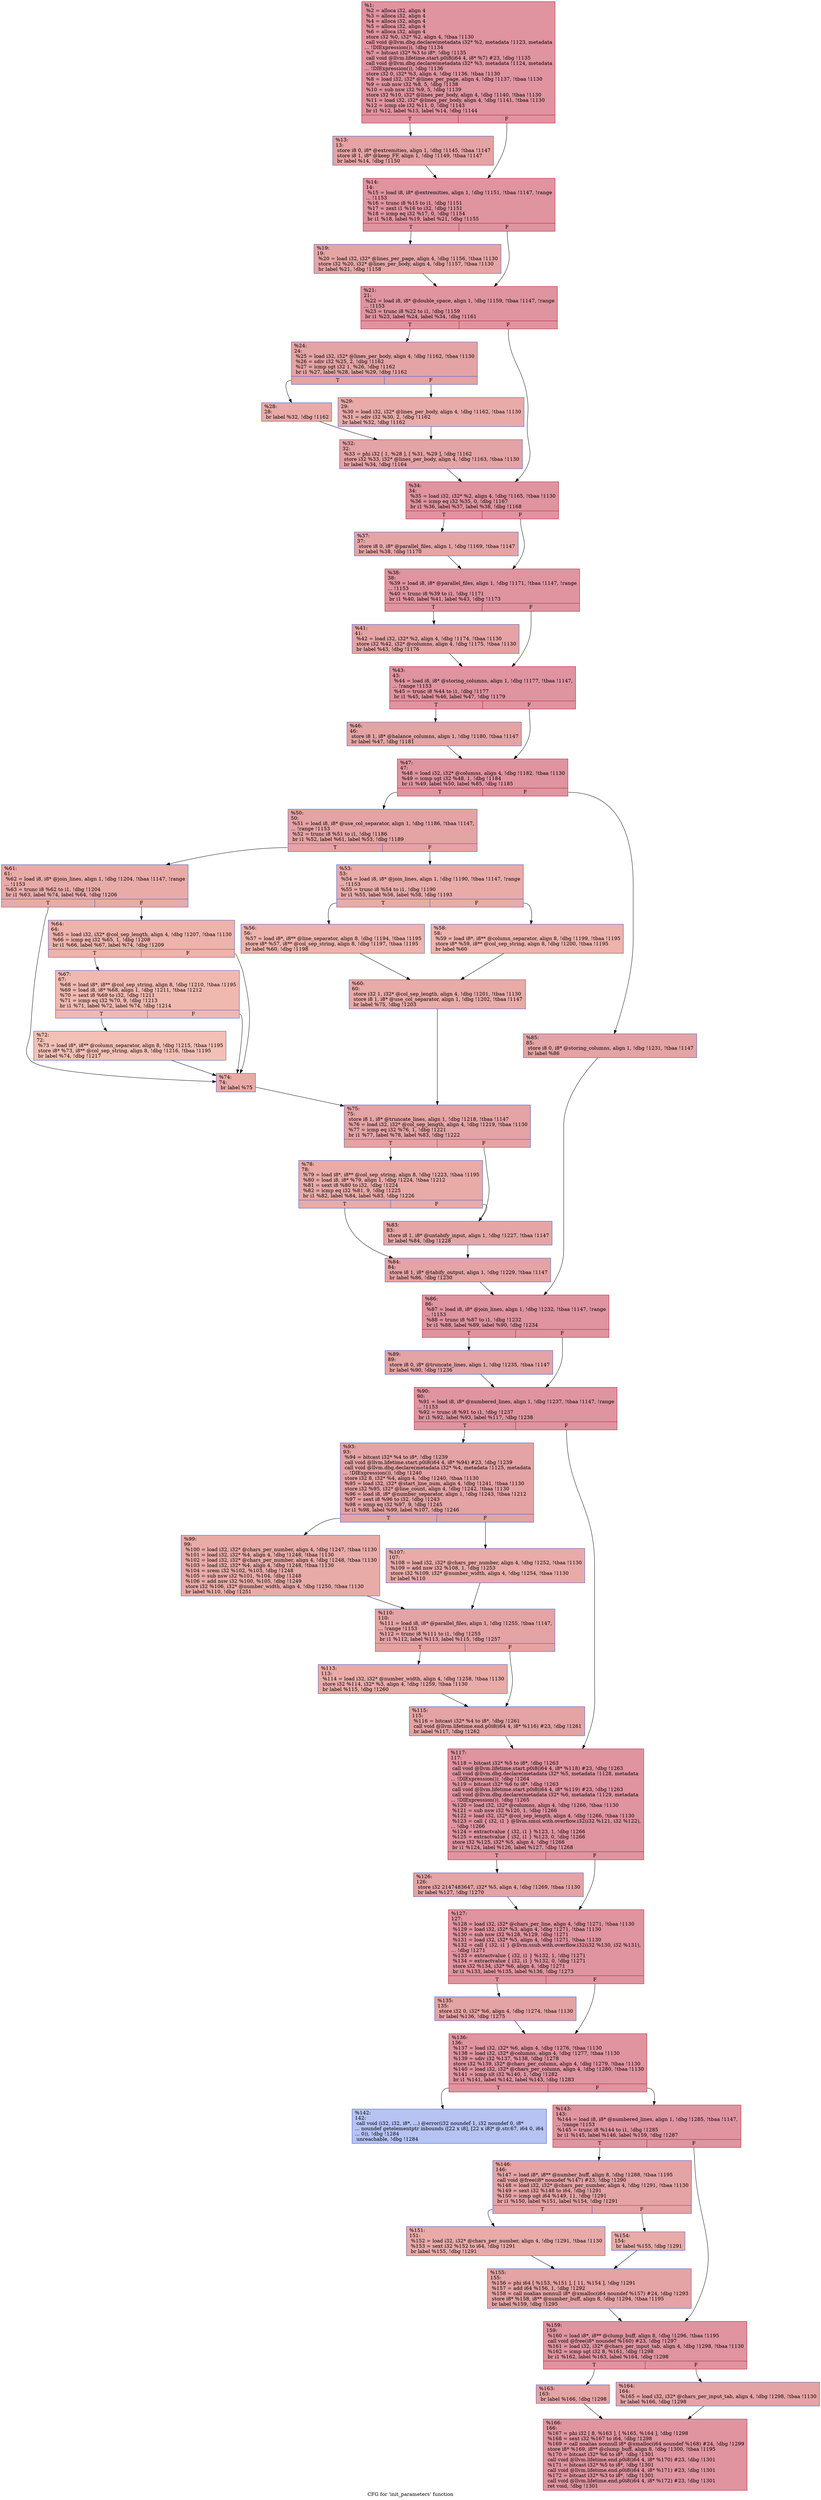 digraph "CFG for 'init_parameters' function" {
	label="CFG for 'init_parameters' function";

	Node0x16019e0 [shape=record,color="#b70d28ff", style=filled, fillcolor="#b70d2870",label="{%1:\l  %2 = alloca i32, align 4\l  %3 = alloca i32, align 4\l  %4 = alloca i32, align 4\l  %5 = alloca i32, align 4\l  %6 = alloca i32, align 4\l  store i32 %0, i32* %2, align 4, !tbaa !1130\l  call void @llvm.dbg.declare(metadata i32* %2, metadata !1123, metadata\l... !DIExpression()), !dbg !1134\l  %7 = bitcast i32* %3 to i8*, !dbg !1135\l  call void @llvm.lifetime.start.p0i8(i64 4, i8* %7) #23, !dbg !1135\l  call void @llvm.dbg.declare(metadata i32* %3, metadata !1124, metadata\l... !DIExpression()), !dbg !1136\l  store i32 0, i32* %3, align 4, !dbg !1136, !tbaa !1130\l  %8 = load i32, i32* @lines_per_page, align 4, !dbg !1137, !tbaa !1130\l  %9 = sub nsw i32 %8, 5, !dbg !1138\l  %10 = sub nsw i32 %9, 5, !dbg !1139\l  store i32 %10, i32* @lines_per_body, align 4, !dbg !1140, !tbaa !1130\l  %11 = load i32, i32* @lines_per_body, align 4, !dbg !1141, !tbaa !1130\l  %12 = icmp sle i32 %11, 0, !dbg !1143\l  br i1 %12, label %13, label %14, !dbg !1144\l|{<s0>T|<s1>F}}"];
	Node0x16019e0:s0 -> Node0x1601a30;
	Node0x16019e0:s1 -> Node0x1601a80;
	Node0x1601a30 [shape=record,color="#3d50c3ff", style=filled, fillcolor="#c32e3170",label="{%13:\l13:                                               \l  store i8 0, i8* @extremities, align 1, !dbg !1145, !tbaa !1147\l  store i8 1, i8* @keep_FF, align 1, !dbg !1149, !tbaa !1147\l  br label %14, !dbg !1150\l}"];
	Node0x1601a30 -> Node0x1601a80;
	Node0x1601a80 [shape=record,color="#b70d28ff", style=filled, fillcolor="#b70d2870",label="{%14:\l14:                                               \l  %15 = load i8, i8* @extremities, align 1, !dbg !1151, !tbaa !1147, !range\l... !1153\l  %16 = trunc i8 %15 to i1, !dbg !1151\l  %17 = zext i1 %16 to i32, !dbg !1151\l  %18 = icmp eq i32 %17, 0, !dbg !1154\l  br i1 %18, label %19, label %21, !dbg !1155\l|{<s0>T|<s1>F}}"];
	Node0x1601a80:s0 -> Node0x1601ad0;
	Node0x1601a80:s1 -> Node0x1601b20;
	Node0x1601ad0 [shape=record,color="#3d50c3ff", style=filled, fillcolor="#c5333470",label="{%19:\l19:                                               \l  %20 = load i32, i32* @lines_per_page, align 4, !dbg !1156, !tbaa !1130\l  store i32 %20, i32* @lines_per_body, align 4, !dbg !1157, !tbaa !1130\l  br label %21, !dbg !1158\l}"];
	Node0x1601ad0 -> Node0x1601b20;
	Node0x1601b20 [shape=record,color="#b70d28ff", style=filled, fillcolor="#b70d2870",label="{%21:\l21:                                               \l  %22 = load i8, i8* @double_space, align 1, !dbg !1159, !tbaa !1147, !range\l... !1153\l  %23 = trunc i8 %22 to i1, !dbg !1159\l  br i1 %23, label %24, label %34, !dbg !1161\l|{<s0>T|<s1>F}}"];
	Node0x1601b20:s0 -> Node0x1601b70;
	Node0x1601b20:s1 -> Node0x1601cb0;
	Node0x1601b70 [shape=record,color="#3d50c3ff", style=filled, fillcolor="#c32e3170",label="{%24:\l24:                                               \l  %25 = load i32, i32* @lines_per_body, align 4, !dbg !1162, !tbaa !1130\l  %26 = sdiv i32 %25, 2, !dbg !1162\l  %27 = icmp sgt i32 1, %26, !dbg !1162\l  br i1 %27, label %28, label %29, !dbg !1162\l|{<s0>T|<s1>F}}"];
	Node0x1601b70:s0 -> Node0x1601bc0;
	Node0x1601b70:s1 -> Node0x1601c10;
	Node0x1601bc0 [shape=record,color="#3d50c3ff", style=filled, fillcolor="#cc403a70",label="{%28:\l28:                                               \l  br label %32, !dbg !1162\l}"];
	Node0x1601bc0 -> Node0x1601c60;
	Node0x1601c10 [shape=record,color="#3d50c3ff", style=filled, fillcolor="#cc403a70",label="{%29:\l29:                                               \l  %30 = load i32, i32* @lines_per_body, align 4, !dbg !1162, !tbaa !1130\l  %31 = sdiv i32 %30, 2, !dbg !1162\l  br label %32, !dbg !1162\l}"];
	Node0x1601c10 -> Node0x1601c60;
	Node0x1601c60 [shape=record,color="#3d50c3ff", style=filled, fillcolor="#c32e3170",label="{%32:\l32:                                               \l  %33 = phi i32 [ 1, %28 ], [ %31, %29 ], !dbg !1162\l  store i32 %33, i32* @lines_per_body, align 4, !dbg !1163, !tbaa !1130\l  br label %34, !dbg !1164\l}"];
	Node0x1601c60 -> Node0x1601cb0;
	Node0x1601cb0 [shape=record,color="#b70d28ff", style=filled, fillcolor="#b70d2870",label="{%34:\l34:                                               \l  %35 = load i32, i32* %2, align 4, !dbg !1165, !tbaa !1130\l  %36 = icmp eq i32 %35, 0, !dbg !1167\l  br i1 %36, label %37, label %38, !dbg !1168\l|{<s0>T|<s1>F}}"];
	Node0x1601cb0:s0 -> Node0x1601d00;
	Node0x1601cb0:s1 -> Node0x1601d50;
	Node0x1601d00 [shape=record,color="#3d50c3ff", style=filled, fillcolor="#c5333470",label="{%37:\l37:                                               \l  store i8 0, i8* @parallel_files, align 1, !dbg !1169, !tbaa !1147\l  br label %38, !dbg !1170\l}"];
	Node0x1601d00 -> Node0x1601d50;
	Node0x1601d50 [shape=record,color="#b70d28ff", style=filled, fillcolor="#b70d2870",label="{%38:\l38:                                               \l  %39 = load i8, i8* @parallel_files, align 1, !dbg !1171, !tbaa !1147, !range\l... !1153\l  %40 = trunc i8 %39 to i1, !dbg !1171\l  br i1 %40, label %41, label %43, !dbg !1173\l|{<s0>T|<s1>F}}"];
	Node0x1601d50:s0 -> Node0x1601da0;
	Node0x1601d50:s1 -> Node0x1601df0;
	Node0x1601da0 [shape=record,color="#3d50c3ff", style=filled, fillcolor="#c32e3170",label="{%41:\l41:                                               \l  %42 = load i32, i32* %2, align 4, !dbg !1174, !tbaa !1130\l  store i32 %42, i32* @columns, align 4, !dbg !1175, !tbaa !1130\l  br label %43, !dbg !1176\l}"];
	Node0x1601da0 -> Node0x1601df0;
	Node0x1601df0 [shape=record,color="#b70d28ff", style=filled, fillcolor="#b70d2870",label="{%43:\l43:                                               \l  %44 = load i8, i8* @storing_columns, align 1, !dbg !1177, !tbaa !1147,\l... !range !1153\l  %45 = trunc i8 %44 to i1, !dbg !1177\l  br i1 %45, label %46, label %47, !dbg !1179\l|{<s0>T|<s1>F}}"];
	Node0x1601df0:s0 -> Node0x1601e40;
	Node0x1601df0:s1 -> Node0x1601e90;
	Node0x1601e40 [shape=record,color="#3d50c3ff", style=filled, fillcolor="#c32e3170",label="{%46:\l46:                                               \l  store i8 1, i8* @balance_columns, align 1, !dbg !1180, !tbaa !1147\l  br label %47, !dbg !1181\l}"];
	Node0x1601e40 -> Node0x1601e90;
	Node0x1601e90 [shape=record,color="#b70d28ff", style=filled, fillcolor="#b70d2870",label="{%47:\l47:                                               \l  %48 = load i32, i32* @columns, align 4, !dbg !1182, !tbaa !1130\l  %49 = icmp sgt i32 %48, 1, !dbg !1184\l  br i1 %49, label %50, label %85, !dbg !1185\l|{<s0>T|<s1>F}}"];
	Node0x1601e90:s0 -> Node0x1601ee0;
	Node0x1601e90:s1 -> Node0x1602340;
	Node0x1601ee0 [shape=record,color="#3d50c3ff", style=filled, fillcolor="#c32e3170",label="{%50:\l50:                                               \l  %51 = load i8, i8* @use_col_separator, align 1, !dbg !1186, !tbaa !1147,\l... !range !1153\l  %52 = trunc i8 %51 to i1, !dbg !1186\l  br i1 %52, label %61, label %53, !dbg !1189\l|{<s0>T|<s1>F}}"];
	Node0x1601ee0:s0 -> Node0x1602070;
	Node0x1601ee0:s1 -> Node0x1601f30;
	Node0x1601f30 [shape=record,color="#3d50c3ff", style=filled, fillcolor="#cc403a70",label="{%53:\l53:                                               \l  %54 = load i8, i8* @join_lines, align 1, !dbg !1190, !tbaa !1147, !range\l... !1153\l  %55 = trunc i8 %54 to i1, !dbg !1190\l  br i1 %55, label %56, label %58, !dbg !1193\l|{<s0>T|<s1>F}}"];
	Node0x1601f30:s0 -> Node0x1601f80;
	Node0x1601f30:s1 -> Node0x1601fd0;
	Node0x1601f80 [shape=record,color="#3d50c3ff", style=filled, fillcolor="#d6524470",label="{%56:\l56:                                               \l  %57 = load i8*, i8** @line_separator, align 8, !dbg !1194, !tbaa !1195\l  store i8* %57, i8** @col_sep_string, align 8, !dbg !1197, !tbaa !1195\l  br label %60, !dbg !1198\l}"];
	Node0x1601f80 -> Node0x1602020;
	Node0x1601fd0 [shape=record,color="#3d50c3ff", style=filled, fillcolor="#d6524470",label="{%58:\l58:                                               \l  %59 = load i8*, i8** @column_separator, align 8, !dbg !1199, !tbaa !1195\l  store i8* %59, i8** @col_sep_string, align 8, !dbg !1200, !tbaa !1195\l  br label %60\l}"];
	Node0x1601fd0 -> Node0x1602020;
	Node0x1602020 [shape=record,color="#3d50c3ff", style=filled, fillcolor="#cc403a70",label="{%60:\l60:                                               \l  store i32 1, i32* @col_sep_length, align 4, !dbg !1201, !tbaa !1130\l  store i8 1, i8* @use_col_separator, align 1, !dbg !1202, !tbaa !1147\l  br label %75, !dbg !1203\l}"];
	Node0x1602020 -> Node0x1602200;
	Node0x1602070 [shape=record,color="#3d50c3ff", style=filled, fillcolor="#cc403a70",label="{%61:\l61:                                               \l  %62 = load i8, i8* @join_lines, align 1, !dbg !1204, !tbaa !1147, !range\l... !1153\l  %63 = trunc i8 %62 to i1, !dbg !1204\l  br i1 %63, label %74, label %64, !dbg !1206\l|{<s0>T|<s1>F}}"];
	Node0x1602070:s0 -> Node0x16021b0;
	Node0x1602070:s1 -> Node0x16020c0;
	Node0x16020c0 [shape=record,color="#3d50c3ff", style=filled, fillcolor="#d6524470",label="{%64:\l64:                                               \l  %65 = load i32, i32* @col_sep_length, align 4, !dbg !1207, !tbaa !1130\l  %66 = icmp eq i32 %65, 1, !dbg !1208\l  br i1 %66, label %67, label %74, !dbg !1209\l|{<s0>T|<s1>F}}"];
	Node0x16020c0:s0 -> Node0x1602110;
	Node0x16020c0:s1 -> Node0x16021b0;
	Node0x1602110 [shape=record,color="#3d50c3ff", style=filled, fillcolor="#de614d70",label="{%67:\l67:                                               \l  %68 = load i8*, i8** @col_sep_string, align 8, !dbg !1210, !tbaa !1195\l  %69 = load i8, i8* %68, align 1, !dbg !1211, !tbaa !1212\l  %70 = sext i8 %69 to i32, !dbg !1211\l  %71 = icmp eq i32 %70, 9, !dbg !1213\l  br i1 %71, label %72, label %74, !dbg !1214\l|{<s0>T|<s1>F}}"];
	Node0x1602110:s0 -> Node0x1602160;
	Node0x1602110:s1 -> Node0x16021b0;
	Node0x1602160 [shape=record,color="#3d50c3ff", style=filled, fillcolor="#e5705870",label="{%72:\l72:                                               \l  %73 = load i8*, i8** @column_separator, align 8, !dbg !1215, !tbaa !1195\l  store i8* %73, i8** @col_sep_string, align 8, !dbg !1216, !tbaa !1195\l  br label %74, !dbg !1217\l}"];
	Node0x1602160 -> Node0x16021b0;
	Node0x16021b0 [shape=record,color="#3d50c3ff", style=filled, fillcolor="#cc403a70",label="{%74:\l74:                                               \l  br label %75\l}"];
	Node0x16021b0 -> Node0x1602200;
	Node0x1602200 [shape=record,color="#3d50c3ff", style=filled, fillcolor="#c32e3170",label="{%75:\l75:                                               \l  store i8 1, i8* @truncate_lines, align 1, !dbg !1218, !tbaa !1147\l  %76 = load i32, i32* @col_sep_length, align 4, !dbg !1219, !tbaa !1130\l  %77 = icmp eq i32 %76, 1, !dbg !1221\l  br i1 %77, label %78, label %83, !dbg !1222\l|{<s0>T|<s1>F}}"];
	Node0x1602200:s0 -> Node0x1602250;
	Node0x1602200:s1 -> Node0x16022a0;
	Node0x1602250 [shape=record,color="#3d50c3ff", style=filled, fillcolor="#cc403a70",label="{%78:\l78:                                               \l  %79 = load i8*, i8** @col_sep_string, align 8, !dbg !1223, !tbaa !1195\l  %80 = load i8, i8* %79, align 1, !dbg !1224, !tbaa !1212\l  %81 = sext i8 %80 to i32, !dbg !1224\l  %82 = icmp eq i32 %81, 9, !dbg !1225\l  br i1 %82, label %84, label %83, !dbg !1226\l|{<s0>T|<s1>F}}"];
	Node0x1602250:s0 -> Node0x16022f0;
	Node0x1602250:s1 -> Node0x16022a0;
	Node0x16022a0 [shape=record,color="#3d50c3ff", style=filled, fillcolor="#c5333470",label="{%83:\l83:                                               \l  store i8 1, i8* @untabify_input, align 1, !dbg !1227, !tbaa !1147\l  br label %84, !dbg !1228\l}"];
	Node0x16022a0 -> Node0x16022f0;
	Node0x16022f0 [shape=record,color="#3d50c3ff", style=filled, fillcolor="#c32e3170",label="{%84:\l84:                                               \l  store i8 1, i8* @tabify_output, align 1, !dbg !1229, !tbaa !1147\l  br label %86, !dbg !1230\l}"];
	Node0x16022f0 -> Node0x1602390;
	Node0x1602340 [shape=record,color="#3d50c3ff", style=filled, fillcolor="#c32e3170",label="{%85:\l85:                                               \l  store i8 0, i8* @storing_columns, align 1, !dbg !1231, !tbaa !1147\l  br label %86\l}"];
	Node0x1602340 -> Node0x1602390;
	Node0x1602390 [shape=record,color="#b70d28ff", style=filled, fillcolor="#b70d2870",label="{%86:\l86:                                               \l  %87 = load i8, i8* @join_lines, align 1, !dbg !1232, !tbaa !1147, !range\l... !1153\l  %88 = trunc i8 %87 to i1, !dbg !1232\l  br i1 %88, label %89, label %90, !dbg !1234\l|{<s0>T|<s1>F}}"];
	Node0x1602390:s0 -> Node0x16023e0;
	Node0x1602390:s1 -> Node0x1602430;
	Node0x16023e0 [shape=record,color="#3d50c3ff", style=filled, fillcolor="#c32e3170",label="{%89:\l89:                                               \l  store i8 0, i8* @truncate_lines, align 1, !dbg !1235, !tbaa !1147\l  br label %90, !dbg !1236\l}"];
	Node0x16023e0 -> Node0x1602430;
	Node0x1602430 [shape=record,color="#b70d28ff", style=filled, fillcolor="#b70d2870",label="{%90:\l90:                                               \l  %91 = load i8, i8* @numbered_lines, align 1, !dbg !1237, !tbaa !1147, !range\l... !1153\l  %92 = trunc i8 %91 to i1, !dbg !1237\l  br i1 %92, label %93, label %117, !dbg !1238\l|{<s0>T|<s1>F}}"];
	Node0x1602430:s0 -> Node0x1602480;
	Node0x1602430:s1 -> Node0x1602660;
	Node0x1602480 [shape=record,color="#3d50c3ff", style=filled, fillcolor="#c32e3170",label="{%93:\l93:                                               \l  %94 = bitcast i32* %4 to i8*, !dbg !1239\l  call void @llvm.lifetime.start.p0i8(i64 4, i8* %94) #23, !dbg !1239\l  call void @llvm.dbg.declare(metadata i32* %4, metadata !1125, metadata\l... !DIExpression()), !dbg !1240\l  store i32 8, i32* %4, align 4, !dbg !1240, !tbaa !1130\l  %95 = load i32, i32* @start_line_num, align 4, !dbg !1241, !tbaa !1130\l  store i32 %95, i32* @line_count, align 4, !dbg !1242, !tbaa !1130\l  %96 = load i8, i8* @number_separator, align 1, !dbg !1243, !tbaa !1212\l  %97 = sext i8 %96 to i32, !dbg !1243\l  %98 = icmp eq i32 %97, 9, !dbg !1245\l  br i1 %98, label %99, label %107, !dbg !1246\l|{<s0>T|<s1>F}}"];
	Node0x1602480:s0 -> Node0x16024d0;
	Node0x1602480:s1 -> Node0x1602520;
	Node0x16024d0 [shape=record,color="#3d50c3ff", style=filled, fillcolor="#cc403a70",label="{%99:\l99:                                               \l  %100 = load i32, i32* @chars_per_number, align 4, !dbg !1247, !tbaa !1130\l  %101 = load i32, i32* %4, align 4, !dbg !1248, !tbaa !1130\l  %102 = load i32, i32* @chars_per_number, align 4, !dbg !1248, !tbaa !1130\l  %103 = load i32, i32* %4, align 4, !dbg !1248, !tbaa !1130\l  %104 = srem i32 %102, %103, !dbg !1248\l  %105 = sub nsw i32 %101, %104, !dbg !1248\l  %106 = add nsw i32 %100, %105, !dbg !1249\l  store i32 %106, i32* @number_width, align 4, !dbg !1250, !tbaa !1130\l  br label %110, !dbg !1251\l}"];
	Node0x16024d0 -> Node0x1602570;
	Node0x1602520 [shape=record,color="#3d50c3ff", style=filled, fillcolor="#cc403a70",label="{%107:\l107:                                              \l  %108 = load i32, i32* @chars_per_number, align 4, !dbg !1252, !tbaa !1130\l  %109 = add nsw i32 %108, 1, !dbg !1253\l  store i32 %109, i32* @number_width, align 4, !dbg !1254, !tbaa !1130\l  br label %110\l}"];
	Node0x1602520 -> Node0x1602570;
	Node0x1602570 [shape=record,color="#3d50c3ff", style=filled, fillcolor="#c32e3170",label="{%110:\l110:                                              \l  %111 = load i8, i8* @parallel_files, align 1, !dbg !1255, !tbaa !1147,\l... !range !1153\l  %112 = trunc i8 %111 to i1, !dbg !1255\l  br i1 %112, label %113, label %115, !dbg !1257\l|{<s0>T|<s1>F}}"];
	Node0x1602570:s0 -> Node0x16025c0;
	Node0x1602570:s1 -> Node0x1602610;
	Node0x16025c0 [shape=record,color="#3d50c3ff", style=filled, fillcolor="#cc403a70",label="{%113:\l113:                                              \l  %114 = load i32, i32* @number_width, align 4, !dbg !1258, !tbaa !1130\l  store i32 %114, i32* %3, align 4, !dbg !1259, !tbaa !1130\l  br label %115, !dbg !1260\l}"];
	Node0x16025c0 -> Node0x1602610;
	Node0x1602610 [shape=record,color="#3d50c3ff", style=filled, fillcolor="#c32e3170",label="{%115:\l115:                                              \l  %116 = bitcast i32* %4 to i8*, !dbg !1261\l  call void @llvm.lifetime.end.p0i8(i64 4, i8* %116) #23, !dbg !1261\l  br label %117, !dbg !1262\l}"];
	Node0x1602610 -> Node0x1602660;
	Node0x1602660 [shape=record,color="#b70d28ff", style=filled, fillcolor="#b70d2870",label="{%117:\l117:                                              \l  %118 = bitcast i32* %5 to i8*, !dbg !1263\l  call void @llvm.lifetime.start.p0i8(i64 4, i8* %118) #23, !dbg !1263\l  call void @llvm.dbg.declare(metadata i32* %5, metadata !1128, metadata\l... !DIExpression()), !dbg !1264\l  %119 = bitcast i32* %6 to i8*, !dbg !1263\l  call void @llvm.lifetime.start.p0i8(i64 4, i8* %119) #23, !dbg !1263\l  call void @llvm.dbg.declare(metadata i32* %6, metadata !1129, metadata\l... !DIExpression()), !dbg !1265\l  %120 = load i32, i32* @columns, align 4, !dbg !1266, !tbaa !1130\l  %121 = sub nsw i32 %120, 1, !dbg !1266\l  %122 = load i32, i32* @col_sep_length, align 4, !dbg !1266, !tbaa !1130\l  %123 = call \{ i32, i1 \} @llvm.smul.with.overflow.i32(i32 %121, i32 %122),\l... !dbg !1266\l  %124 = extractvalue \{ i32, i1 \} %123, 1, !dbg !1266\l  %125 = extractvalue \{ i32, i1 \} %123, 0, !dbg !1266\l  store i32 %125, i32* %5, align 4, !dbg !1266\l  br i1 %124, label %126, label %127, !dbg !1268\l|{<s0>T|<s1>F}}"];
	Node0x1602660:s0 -> Node0x16026b0;
	Node0x1602660:s1 -> Node0x1602700;
	Node0x16026b0 [shape=record,color="#3d50c3ff", style=filled, fillcolor="#c32e3170",label="{%126:\l126:                                              \l  store i32 2147483647, i32* %5, align 4, !dbg !1269, !tbaa !1130\l  br label %127, !dbg !1270\l}"];
	Node0x16026b0 -> Node0x1602700;
	Node0x1602700 [shape=record,color="#b70d28ff", style=filled, fillcolor="#b70d2870",label="{%127:\l127:                                              \l  %128 = load i32, i32* @chars_per_line, align 4, !dbg !1271, !tbaa !1130\l  %129 = load i32, i32* %3, align 4, !dbg !1271, !tbaa !1130\l  %130 = sub nsw i32 %128, %129, !dbg !1271\l  %131 = load i32, i32* %5, align 4, !dbg !1271, !tbaa !1130\l  %132 = call \{ i32, i1 \} @llvm.ssub.with.overflow.i32(i32 %130, i32 %131),\l... !dbg !1271\l  %133 = extractvalue \{ i32, i1 \} %132, 1, !dbg !1271\l  %134 = extractvalue \{ i32, i1 \} %132, 0, !dbg !1271\l  store i32 %134, i32* %6, align 4, !dbg !1271\l  br i1 %133, label %135, label %136, !dbg !1273\l|{<s0>T|<s1>F}}"];
	Node0x1602700:s0 -> Node0x1602750;
	Node0x1602700:s1 -> Node0x16027a0;
	Node0x1602750 [shape=record,color="#3d50c3ff", style=filled, fillcolor="#c32e3170",label="{%135:\l135:                                              \l  store i32 0, i32* %6, align 4, !dbg !1274, !tbaa !1130\l  br label %136, !dbg !1275\l}"];
	Node0x1602750 -> Node0x16027a0;
	Node0x16027a0 [shape=record,color="#b70d28ff", style=filled, fillcolor="#b70d2870",label="{%136:\l136:                                              \l  %137 = load i32, i32* %6, align 4, !dbg !1276, !tbaa !1130\l  %138 = load i32, i32* @columns, align 4, !dbg !1277, !tbaa !1130\l  %139 = sdiv i32 %137, %138, !dbg !1278\l  store i32 %139, i32* @chars_per_column, align 4, !dbg !1279, !tbaa !1130\l  %140 = load i32, i32* @chars_per_column, align 4, !dbg !1280, !tbaa !1130\l  %141 = icmp slt i32 %140, 1, !dbg !1282\l  br i1 %141, label %142, label %143, !dbg !1283\l|{<s0>T|<s1>F}}"];
	Node0x16027a0:s0 -> Node0x16027f0;
	Node0x16027a0:s1 -> Node0x1602840;
	Node0x16027f0 [shape=record,color="#3d50c3ff", style=filled, fillcolor="#5977e370",label="{%142:\l142:                                              \l  call void (i32, i32, i8*, ...) @error(i32 noundef 1, i32 noundef 0, i8*\l... noundef getelementptr inbounds ([22 x i8], [22 x i8]* @.str.67, i64 0, i64\l... 0)), !dbg !1284\l  unreachable, !dbg !1284\l}"];
	Node0x1602840 [shape=record,color="#b70d28ff", style=filled, fillcolor="#b70d2870",label="{%143:\l143:                                              \l  %144 = load i8, i8* @numbered_lines, align 1, !dbg !1285, !tbaa !1147,\l... !range !1153\l  %145 = trunc i8 %144 to i1, !dbg !1285\l  br i1 %145, label %146, label %159, !dbg !1287\l|{<s0>T|<s1>F}}"];
	Node0x1602840:s0 -> Node0x1602890;
	Node0x1602840:s1 -> Node0x16029d0;
	Node0x1602890 [shape=record,color="#3d50c3ff", style=filled, fillcolor="#c32e3170",label="{%146:\l146:                                              \l  %147 = load i8*, i8** @number_buff, align 8, !dbg !1288, !tbaa !1195\l  call void @free(i8* noundef %147) #23, !dbg !1290\l  %148 = load i32, i32* @chars_per_number, align 4, !dbg !1291, !tbaa !1130\l  %149 = sext i32 %148 to i64, !dbg !1291\l  %150 = icmp ugt i64 %149, 11, !dbg !1291\l  br i1 %150, label %151, label %154, !dbg !1291\l|{<s0>T|<s1>F}}"];
	Node0x1602890:s0 -> Node0x16028e0;
	Node0x1602890:s1 -> Node0x1602930;
	Node0x16028e0 [shape=record,color="#3d50c3ff", style=filled, fillcolor="#cc403a70",label="{%151:\l151:                                              \l  %152 = load i32, i32* @chars_per_number, align 4, !dbg !1291, !tbaa !1130\l  %153 = sext i32 %152 to i64, !dbg !1291\l  br label %155, !dbg !1291\l}"];
	Node0x16028e0 -> Node0x1602980;
	Node0x1602930 [shape=record,color="#3d50c3ff", style=filled, fillcolor="#cc403a70",label="{%154:\l154:                                              \l  br label %155, !dbg !1291\l}"];
	Node0x1602930 -> Node0x1602980;
	Node0x1602980 [shape=record,color="#3d50c3ff", style=filled, fillcolor="#c32e3170",label="{%155:\l155:                                              \l  %156 = phi i64 [ %153, %151 ], [ 11, %154 ], !dbg !1291\l  %157 = add i64 %156, 1, !dbg !1292\l  %158 = call noalias nonnull i8* @xmalloc(i64 noundef %157) #24, !dbg !1293\l  store i8* %158, i8** @number_buff, align 8, !dbg !1294, !tbaa !1195\l  br label %159, !dbg !1295\l}"];
	Node0x1602980 -> Node0x16029d0;
	Node0x16029d0 [shape=record,color="#b70d28ff", style=filled, fillcolor="#b70d2870",label="{%159:\l159:                                              \l  %160 = load i8*, i8** @clump_buff, align 8, !dbg !1296, !tbaa !1195\l  call void @free(i8* noundef %160) #23, !dbg !1297\l  %161 = load i32, i32* @chars_per_input_tab, align 4, !dbg !1298, !tbaa !1130\l  %162 = icmp sgt i32 8, %161, !dbg !1298\l  br i1 %162, label %163, label %164, !dbg !1298\l|{<s0>T|<s1>F}}"];
	Node0x16029d0:s0 -> Node0x1602a20;
	Node0x16029d0:s1 -> Node0x1602a70;
	Node0x1602a20 [shape=record,color="#3d50c3ff", style=filled, fillcolor="#c32e3170",label="{%163:\l163:                                              \l  br label %166, !dbg !1298\l}"];
	Node0x1602a20 -> Node0x1602ac0;
	Node0x1602a70 [shape=record,color="#3d50c3ff", style=filled, fillcolor="#c32e3170",label="{%164:\l164:                                              \l  %165 = load i32, i32* @chars_per_input_tab, align 4, !dbg !1298, !tbaa !1130\l  br label %166, !dbg !1298\l}"];
	Node0x1602a70 -> Node0x1602ac0;
	Node0x1602ac0 [shape=record,color="#b70d28ff", style=filled, fillcolor="#b70d2870",label="{%166:\l166:                                              \l  %167 = phi i32 [ 8, %163 ], [ %165, %164 ], !dbg !1298\l  %168 = sext i32 %167 to i64, !dbg !1298\l  %169 = call noalias nonnull i8* @xmalloc(i64 noundef %168) #24, !dbg !1299\l  store i8* %169, i8** @clump_buff, align 8, !dbg !1300, !tbaa !1195\l  %170 = bitcast i32* %6 to i8*, !dbg !1301\l  call void @llvm.lifetime.end.p0i8(i64 4, i8* %170) #23, !dbg !1301\l  %171 = bitcast i32* %5 to i8*, !dbg !1301\l  call void @llvm.lifetime.end.p0i8(i64 4, i8* %171) #23, !dbg !1301\l  %172 = bitcast i32* %3 to i8*, !dbg !1301\l  call void @llvm.lifetime.end.p0i8(i64 4, i8* %172) #23, !dbg !1301\l  ret void, !dbg !1301\l}"];
}

